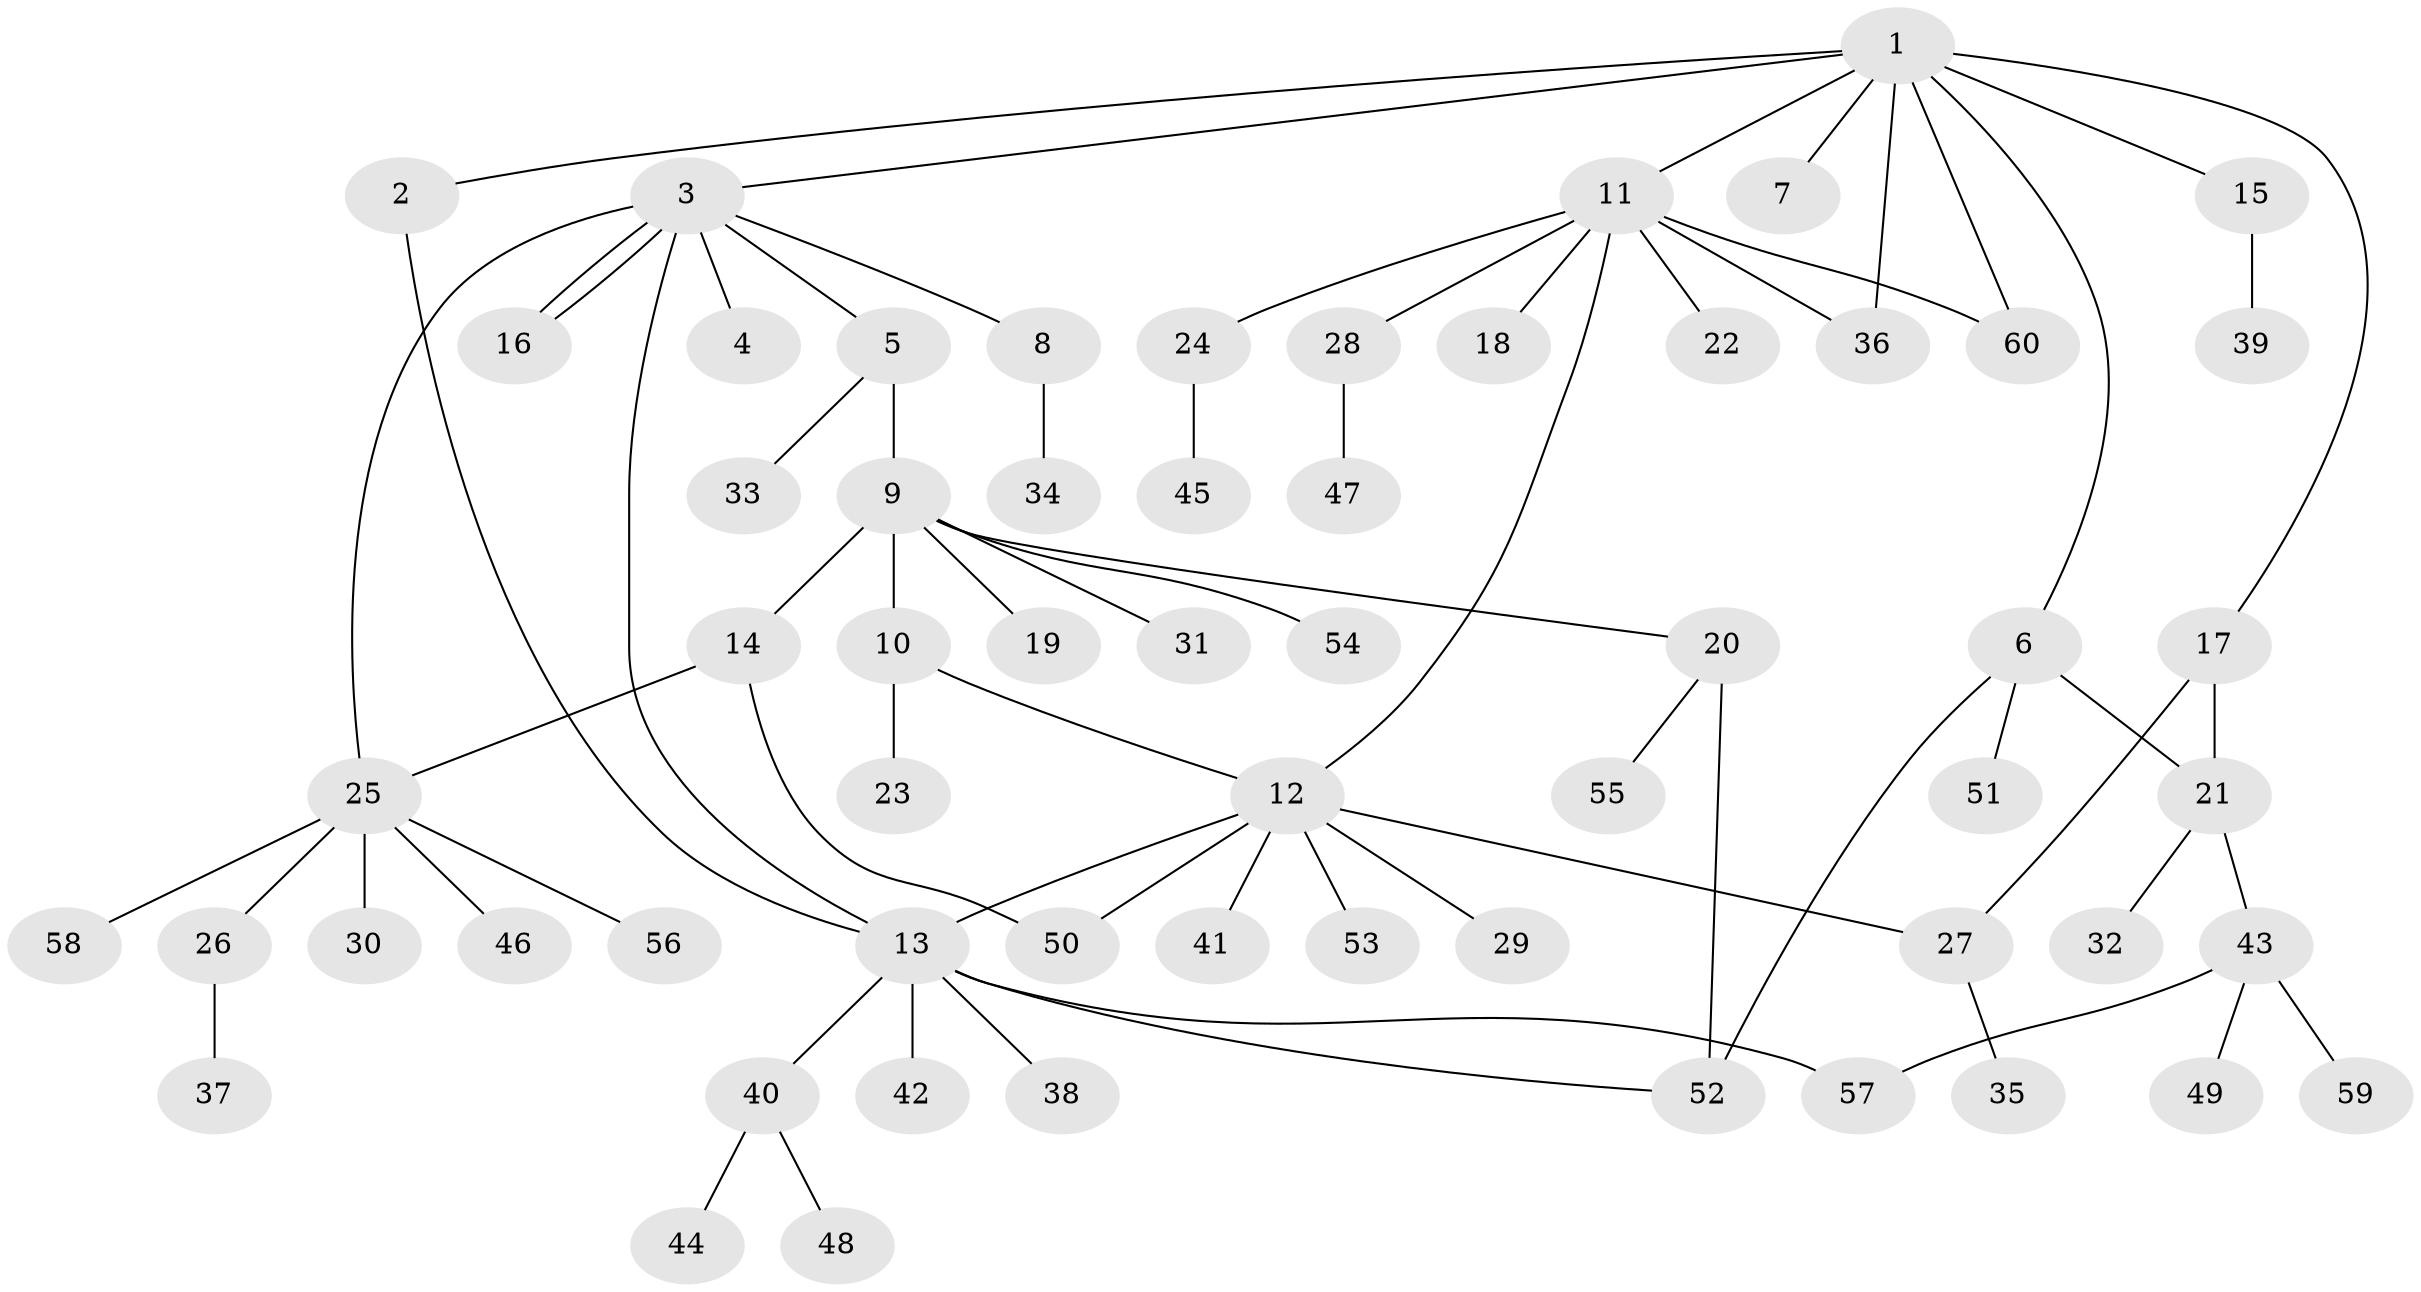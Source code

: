 // coarse degree distribution, {9: 0.044444444444444446, 13: 0.022222222222222223, 1: 0.5555555555555556, 2: 0.2, 6: 0.044444444444444446, 8: 0.044444444444444446, 3: 0.08888888888888889}
// Generated by graph-tools (version 1.1) at 2025/41/03/06/25 10:41:47]
// undirected, 60 vertices, 72 edges
graph export_dot {
graph [start="1"]
  node [color=gray90,style=filled];
  1;
  2;
  3;
  4;
  5;
  6;
  7;
  8;
  9;
  10;
  11;
  12;
  13;
  14;
  15;
  16;
  17;
  18;
  19;
  20;
  21;
  22;
  23;
  24;
  25;
  26;
  27;
  28;
  29;
  30;
  31;
  32;
  33;
  34;
  35;
  36;
  37;
  38;
  39;
  40;
  41;
  42;
  43;
  44;
  45;
  46;
  47;
  48;
  49;
  50;
  51;
  52;
  53;
  54;
  55;
  56;
  57;
  58;
  59;
  60;
  1 -- 2;
  1 -- 3;
  1 -- 6;
  1 -- 7;
  1 -- 11;
  1 -- 15;
  1 -- 17;
  1 -- 36;
  1 -- 60;
  2 -- 13;
  3 -- 4;
  3 -- 5;
  3 -- 8;
  3 -- 13;
  3 -- 16;
  3 -- 16;
  3 -- 25;
  5 -- 9;
  5 -- 33;
  6 -- 21;
  6 -- 51;
  6 -- 52;
  8 -- 34;
  9 -- 10;
  9 -- 14;
  9 -- 19;
  9 -- 20;
  9 -- 31;
  9 -- 54;
  10 -- 12;
  10 -- 23;
  11 -- 12;
  11 -- 18;
  11 -- 22;
  11 -- 24;
  11 -- 28;
  11 -- 36;
  11 -- 60;
  12 -- 13;
  12 -- 27;
  12 -- 29;
  12 -- 41;
  12 -- 50;
  12 -- 53;
  13 -- 38;
  13 -- 40;
  13 -- 42;
  13 -- 52;
  13 -- 57;
  14 -- 25;
  14 -- 50;
  15 -- 39;
  17 -- 21;
  17 -- 27;
  20 -- 52;
  20 -- 55;
  21 -- 32;
  21 -- 43;
  24 -- 45;
  25 -- 26;
  25 -- 30;
  25 -- 46;
  25 -- 56;
  25 -- 58;
  26 -- 37;
  27 -- 35;
  28 -- 47;
  40 -- 44;
  40 -- 48;
  43 -- 49;
  43 -- 57;
  43 -- 59;
}
